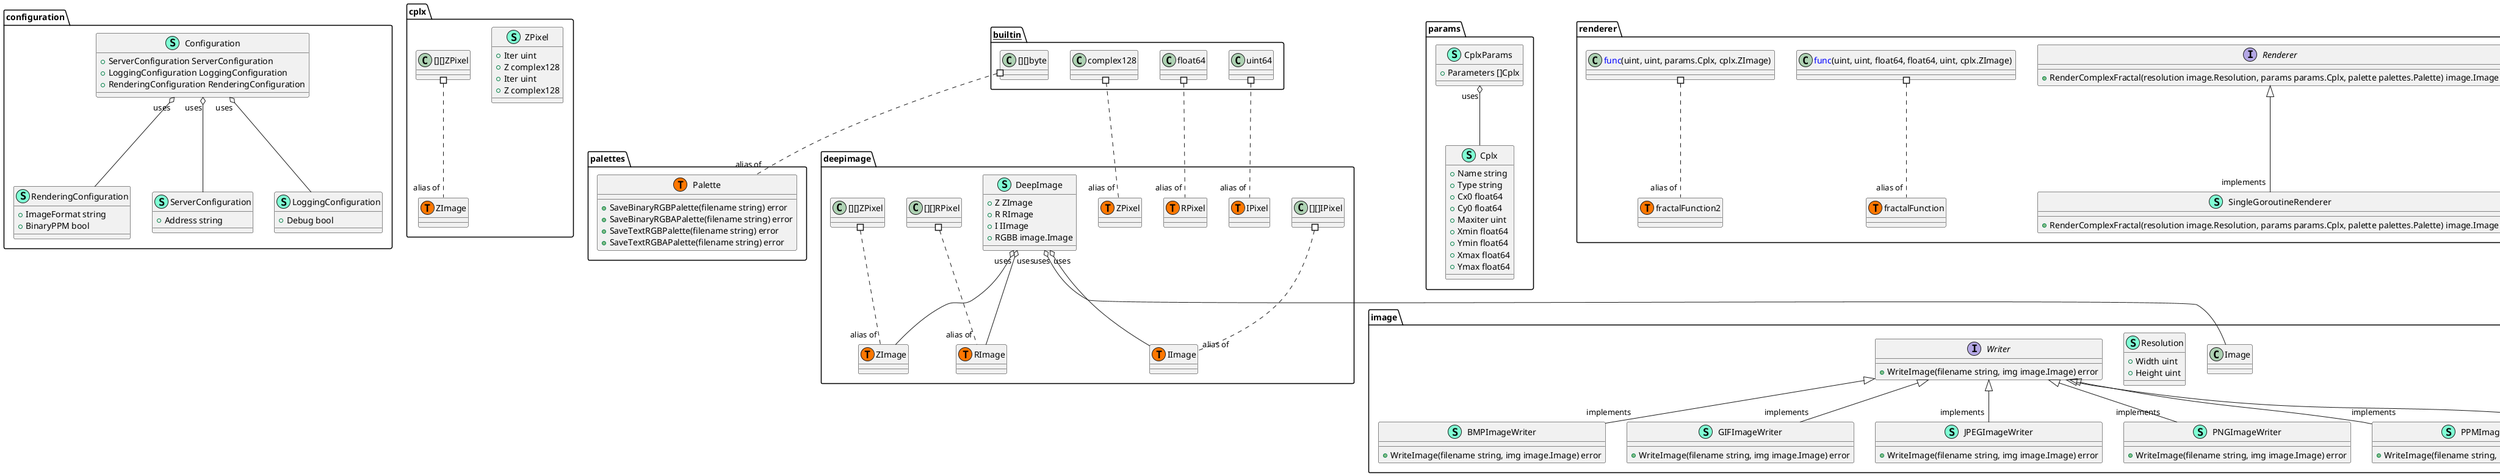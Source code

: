 @startuml
namespace configuration {
    class Configuration << (S,Aquamarine) >> {
        + ServerConfiguration ServerConfiguration
        + LoggingConfiguration LoggingConfiguration
        + RenderingConfiguration RenderingConfiguration

    }
    class LoggingConfiguration << (S,Aquamarine) >> {
        + Debug bool

    }
    class RenderingConfiguration << (S,Aquamarine) >> {
        + ImageFormat string
        + BinaryPPM bool

    }
    class ServerConfiguration << (S,Aquamarine) >> {
        + Address string

    }
}


"configuration.Configuration""uses" o-- "configuration.LoggingConfiguration"
"configuration.Configuration""uses" o-- "configuration.RenderingConfiguration"
"configuration.Configuration""uses" o-- "configuration.ServerConfiguration"

namespace cplx {
    class ZPixel << (S,Aquamarine) >> {
        + Iter uint
        + Z complex128
        + Iter uint
        + Z complex128

    }
    class cplx.ZImage << (T, #FF7700) >>  {
    }
}



namespace deepimage {
    class DeepImage << (S,Aquamarine) >> {
        + Z ZImage
        + R RImage
        + I IImage
        + RGBB image.Image

    }
    class deepimage.IImage << (T, #FF7700) >>  {
    }
    class deepimage.IPixel << (T, #FF7700) >>  {
    }
    class deepimage.RImage << (T, #FF7700) >>  {
    }
    class deepimage.RPixel << (T, #FF7700) >>  {
    }
    class deepimage.ZImage << (T, #FF7700) >>  {
    }
    class deepimage.ZPixel << (T, #FF7700) >>  {
    }
}


"deepimage.DeepImage""uses" o-- "deepimage.IImage"
"deepimage.DeepImage""uses" o-- "deepimage.RImage"
"deepimage.DeepImage""uses" o-- "deepimage.ZImage"
"deepimage.DeepImage""uses" o-- "image.Image"

namespace image {
    class BMPImageWriter << (S,Aquamarine) >> {
        + WriteImage(filename string, img image.Image) error

    }
    class GIFImageWriter << (S,Aquamarine) >> {
        + WriteImage(filename string, img image.Image) error

    }
    class JPEGImageWriter << (S,Aquamarine) >> {
        + WriteImage(filename string, img image.Image) error

    }
    class PNGImageWriter << (S,Aquamarine) >> {
        + WriteImage(filename string, img image.Image) error

    }
    class PPMImageWriter << (S,Aquamarine) >> {
        + WriteImage(filename string, img image.Image) error

    }
    class Resolution << (S,Aquamarine) >> {
        + Width uint
        + Height uint

    }
    class TGAImageWriter << (S,Aquamarine) >> {
        + WriteImage(filename string, img image.Image) error

    }
    interface Writer  {
        + WriteImage(filename string, img image.Image) error

    }
}

"image.Writer" <|-- "implements""image.BMPImageWriter"
"image.Writer" <|-- "implements""image.GIFImageWriter"
"image.Writer" <|-- "implements""image.JPEGImageWriter"
"image.Writer" <|-- "implements""image.PNGImageWriter"
"image.Writer" <|-- "implements""image.PPMImageWriter"
"image.Writer" <|-- "implements""image.TGAImageWriter"


namespace palettes {
    class Palette << (S,Aquamarine) >> {
        + SaveBinaryRGBPalette(filename string) error
        + SaveBinaryRGBAPalette(filename string) error
        + SaveTextRGBPalette(filename string) error
        + SaveTextRGBAPalette(filename string) error

    }
    class palettes.Palette << (T, #FF7700) >>  {
    }
}



namespace params {
    class Cplx << (S,Aquamarine) >> {
        + Name string
        + Type string
        + Cx0 float64
        + Cy0 float64
        + Maxiter uint
        + Xmin float64
        + Ymin float64
        + Xmax float64
        + Ymax float64

    }
    class CplxParams << (S,Aquamarine) >> {
        + Parameters []Cplx

    }
}


"params.CplxParams""uses" o-- "params.Cplx"

namespace renderer {
    interface Renderer  {
        + RenderComplexFractal(resolution image.Resolution, params params.Cplx, palette palettes.Palette) image.Image

    }
    class SingleGoroutineRenderer << (S,Aquamarine) >> {
        + RenderComplexFractal(resolution image.Resolution, params params.Cplx, palette palettes.Palette) image.Image

    }
    class renderer.fractalFunction << (T, #FF7700) >>  {
    }
    class renderer.fractalFunction2 << (T, #FF7700) >>  {
    }
    class "<font color=blue>func</font>(uint, uint, float64, float64, uint, cplx.ZImage) " as fontcolorbluefuncfontuintuintfloat64float64uintcplxZImage {
        'This class was created so that we can correctly have an alias pointing to this name. Since it contains dots that can break namespaces
    }
    class "<font color=blue>func</font>(uint, uint, params.Cplx, cplx.ZImage) " as fontcolorbluefuncfontuintuintparamsCplxcplxZImage {
        'This class was created so that we can correctly have an alias pointing to this name. Since it contains dots that can break namespaces
    }
}

"renderer.Renderer" <|-- "implements""renderer.SingleGoroutineRenderer"


namespace server {
    class HTTPServer << (S,Aquamarine) >> {
        - port uint
        - renderer renderer.Renderer

        - indexPageHandler(w http.ResponseWriter, r *http.Request) 
        - newFractalPageHandler(w http.ResponseWriter, r *http.Request) 
        - galleryPageHandler(w http.ResponseWriter, r *http.Request) 
        - settingsPageHandler(w http.ResponseWriter, r *http.Request) 
        - staticImageHandler(w http.ResponseWriter, r *http.Request) 
        - fractalTypeImageHandler(w http.ResponseWriter, r *http.Request) 

        + Serve() 

    }
    interface Server  {
        + Serve() 

    }
}

"server.Server" <|-- "implements""server.HTTPServer"


"__builtin__.[][]byte" #.. "alias of""palettes.Palette"
"__builtin__.complex128" #.. "alias of""deepimage.ZPixel"
"__builtin__.float64" #.. "alias of""deepimage.RPixel"
"__builtin__.uint64" #.. "alias of""deepimage.IPixel"
"cplx.[][]ZPixel" #.. "alias of""cplx.ZImage"
"deepimage.[][]IPixel" #.. "alias of""deepimage.IImage"
"deepimage.[][]RPixel" #.. "alias of""deepimage.RImage"
"deepimage.[][]ZPixel" #.. "alias of""deepimage.ZImage"
"renderer.fontcolorbluefuncfontuintuintfloat64float64uintcplxZImage" #.. "alias of""renderer.fractalFunction"
"renderer.fontcolorbluefuncfontuintuintparamsCplxcplxZImage" #.. "alias of""renderer.fractalFunction2"
@enduml
